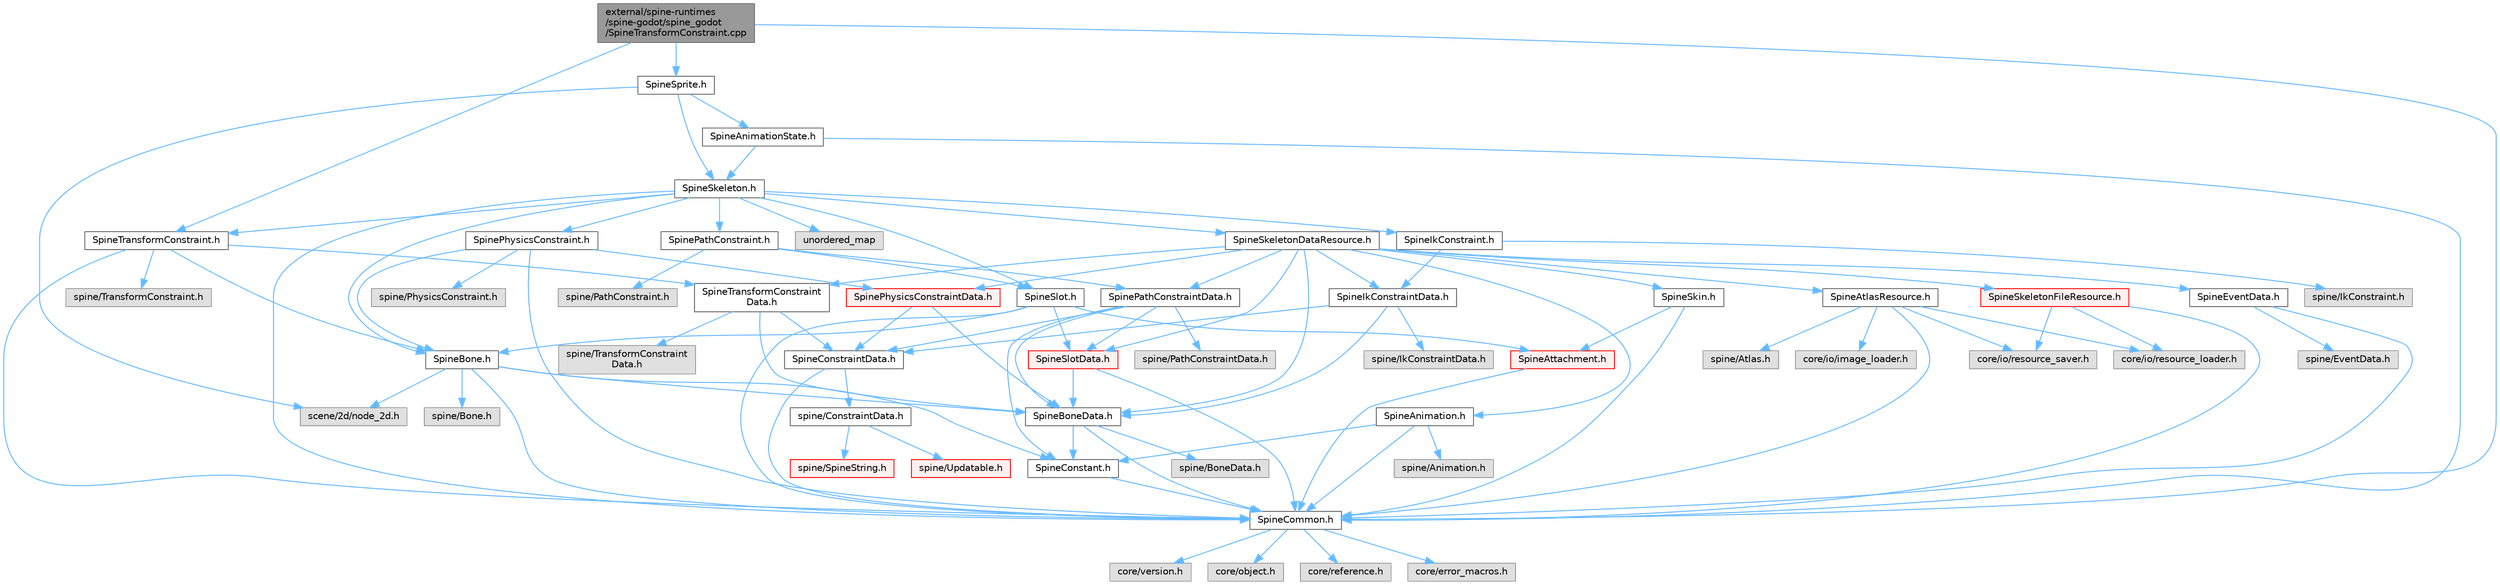 digraph "external/spine-runtimes/spine-godot/spine_godot/SpineTransformConstraint.cpp"
{
 // LATEX_PDF_SIZE
  bgcolor="transparent";
  edge [fontname=Helvetica,fontsize=10,labelfontname=Helvetica,labelfontsize=10];
  node [fontname=Helvetica,fontsize=10,shape=box,height=0.2,width=0.4];
  Node1 [id="Node000001",label="external/spine-runtimes\l/spine-godot/spine_godot\l/SpineTransformConstraint.cpp",height=0.2,width=0.4,color="gray40", fillcolor="grey60", style="filled", fontcolor="black",tooltip=" "];
  Node1 -> Node2 [id="edge1_Node000001_Node000002",color="steelblue1",style="solid",tooltip=" "];
  Node2 [id="Node000002",label="SpineTransformConstraint.h",height=0.2,width=0.4,color="grey40", fillcolor="white", style="filled",URL="$_spine_transform_constraint_8h.html",tooltip=" "];
  Node2 -> Node3 [id="edge2_Node000002_Node000003",color="steelblue1",style="solid",tooltip=" "];
  Node3 [id="Node000003",label="SpineCommon.h",height=0.2,width=0.4,color="grey40", fillcolor="white", style="filled",URL="$_spine_common_8h.html",tooltip=" "];
  Node3 -> Node4 [id="edge3_Node000003_Node000004",color="steelblue1",style="solid",tooltip=" "];
  Node4 [id="Node000004",label="core/version.h",height=0.2,width=0.4,color="grey60", fillcolor="#E0E0E0", style="filled",tooltip=" "];
  Node3 -> Node5 [id="edge4_Node000003_Node000005",color="steelblue1",style="solid",tooltip=" "];
  Node5 [id="Node000005",label="core/object.h",height=0.2,width=0.4,color="grey60", fillcolor="#E0E0E0", style="filled",tooltip=" "];
  Node3 -> Node6 [id="edge5_Node000003_Node000006",color="steelblue1",style="solid",tooltip=" "];
  Node6 [id="Node000006",label="core/reference.h",height=0.2,width=0.4,color="grey60", fillcolor="#E0E0E0", style="filled",tooltip=" "];
  Node3 -> Node7 [id="edge6_Node000003_Node000007",color="steelblue1",style="solid",tooltip=" "];
  Node7 [id="Node000007",label="core/error_macros.h",height=0.2,width=0.4,color="grey60", fillcolor="#E0E0E0", style="filled",tooltip=" "];
  Node2 -> Node8 [id="edge7_Node000002_Node000008",color="steelblue1",style="solid",tooltip=" "];
  Node8 [id="Node000008",label="SpineTransformConstraint\lData.h",height=0.2,width=0.4,color="grey40", fillcolor="white", style="filled",URL="$_spine_transform_constraint_data_8h.html",tooltip=" "];
  Node8 -> Node9 [id="edge8_Node000008_Node000009",color="steelblue1",style="solid",tooltip=" "];
  Node9 [id="Node000009",label="SpineConstraintData.h",height=0.2,width=0.4,color="grey40", fillcolor="white", style="filled",URL="$_spine_constraint_data_8h.html",tooltip=" "];
  Node9 -> Node3 [id="edge9_Node000009_Node000003",color="steelblue1",style="solid",tooltip=" "];
  Node9 -> Node10 [id="edge10_Node000009_Node000010",color="steelblue1",style="solid",tooltip=" "];
  Node10 [id="Node000010",label="spine/ConstraintData.h",height=0.2,width=0.4,color="grey40", fillcolor="white", style="filled",URL="$_constraint_data_8h.html",tooltip=" "];
  Node10 -> Node11 [id="edge11_Node000010_Node000011",color="steelblue1",style="solid",tooltip=" "];
  Node11 [id="Node000011",label="spine/Updatable.h",height=0.2,width=0.4,color="red", fillcolor="#FFF0F0", style="filled",URL="$_updatable_8h.html",tooltip=" "];
  Node10 -> Node18 [id="edge12_Node000010_Node000018",color="steelblue1",style="solid",tooltip=" "];
  Node18 [id="Node000018",label="spine/SpineString.h",height=0.2,width=0.4,color="red", fillcolor="#FFF0F0", style="filled",URL="$_spine_string_8h.html",tooltip=" "];
  Node8 -> Node168 [id="edge13_Node000008_Node000168",color="steelblue1",style="solid",tooltip=" "];
  Node168 [id="Node000168",label="SpineBoneData.h",height=0.2,width=0.4,color="grey40", fillcolor="white", style="filled",URL="$_spine_bone_data_8h.html",tooltip=" "];
  Node168 -> Node3 [id="edge14_Node000168_Node000003",color="steelblue1",style="solid",tooltip=" "];
  Node168 -> Node169 [id="edge15_Node000168_Node000169",color="steelblue1",style="solid",tooltip=" "];
  Node169 [id="Node000169",label="SpineConstant.h",height=0.2,width=0.4,color="grey40", fillcolor="white", style="filled",URL="$_spine_constant_8h.html",tooltip=" "];
  Node169 -> Node3 [id="edge16_Node000169_Node000003",color="steelblue1",style="solid",tooltip=" "];
  Node168 -> Node170 [id="edge17_Node000168_Node000170",color="steelblue1",style="solid",tooltip=" "];
  Node170 [id="Node000170",label="spine/BoneData.h",height=0.2,width=0.4,color="grey60", fillcolor="#E0E0E0", style="filled",tooltip=" "];
  Node8 -> Node171 [id="edge18_Node000008_Node000171",color="steelblue1",style="solid",tooltip=" "];
  Node171 [id="Node000171",label="spine/TransformConstraint\lData.h",height=0.2,width=0.4,color="grey60", fillcolor="#E0E0E0", style="filled",tooltip=" "];
  Node2 -> Node172 [id="edge19_Node000002_Node000172",color="steelblue1",style="solid",tooltip=" "];
  Node172 [id="Node000172",label="SpineBone.h",height=0.2,width=0.4,color="grey40", fillcolor="white", style="filled",URL="$_spine_bone_8h.html",tooltip=" "];
  Node172 -> Node3 [id="edge20_Node000172_Node000003",color="steelblue1",style="solid",tooltip=" "];
  Node172 -> Node168 [id="edge21_Node000172_Node000168",color="steelblue1",style="solid",tooltip=" "];
  Node172 -> Node169 [id="edge22_Node000172_Node000169",color="steelblue1",style="solid",tooltip=" "];
  Node172 -> Node173 [id="edge23_Node000172_Node000173",color="steelblue1",style="solid",tooltip=" "];
  Node173 [id="Node000173",label="scene/2d/node_2d.h",height=0.2,width=0.4,color="grey60", fillcolor="#E0E0E0", style="filled",tooltip=" "];
  Node172 -> Node174 [id="edge24_Node000172_Node000174",color="steelblue1",style="solid",tooltip=" "];
  Node174 [id="Node000174",label="spine/Bone.h",height=0.2,width=0.4,color="grey60", fillcolor="#E0E0E0", style="filled",tooltip=" "];
  Node2 -> Node175 [id="edge25_Node000002_Node000175",color="steelblue1",style="solid",tooltip=" "];
  Node175 [id="Node000175",label="spine/TransformConstraint.h",height=0.2,width=0.4,color="grey60", fillcolor="#E0E0E0", style="filled",tooltip=" "];
  Node1 -> Node3 [id="edge26_Node000001_Node000003",color="steelblue1",style="solid",tooltip=" "];
  Node1 -> Node176 [id="edge27_Node000001_Node000176",color="steelblue1",style="solid",tooltip=" "];
  Node176 [id="Node000176",label="SpineSprite.h",height=0.2,width=0.4,color="grey40", fillcolor="white", style="filled",URL="$_spine_sprite_8h.html",tooltip=" "];
  Node176 -> Node177 [id="edge28_Node000176_Node000177",color="steelblue1",style="solid",tooltip=" "];
  Node177 [id="Node000177",label="SpineSkeleton.h",height=0.2,width=0.4,color="grey40", fillcolor="white", style="filled",URL="$_spine_skeleton_8h.html",tooltip=" "];
  Node177 -> Node3 [id="edge29_Node000177_Node000003",color="steelblue1",style="solid",tooltip=" "];
  Node177 -> Node178 [id="edge30_Node000177_Node000178",color="steelblue1",style="solid",tooltip=" "];
  Node178 [id="Node000178",label="SpineSkeletonDataResource.h",height=0.2,width=0.4,color="grey40", fillcolor="white", style="filled",URL="$_spine_skeleton_data_resource_8h.html",tooltip=" "];
  Node178 -> Node179 [id="edge31_Node000178_Node000179",color="steelblue1",style="solid",tooltip=" "];
  Node179 [id="Node000179",label="SpineAnimation.h",height=0.2,width=0.4,color="grey40", fillcolor="white", style="filled",URL="$_spine_animation_8h.html",tooltip=" "];
  Node179 -> Node3 [id="edge32_Node000179_Node000003",color="steelblue1",style="solid",tooltip=" "];
  Node179 -> Node169 [id="edge33_Node000179_Node000169",color="steelblue1",style="solid",tooltip=" "];
  Node179 -> Node180 [id="edge34_Node000179_Node000180",color="steelblue1",style="solid",tooltip=" "];
  Node180 [id="Node000180",label="spine/Animation.h",height=0.2,width=0.4,color="grey60", fillcolor="#E0E0E0", style="filled",tooltip=" "];
  Node178 -> Node181 [id="edge35_Node000178_Node000181",color="steelblue1",style="solid",tooltip=" "];
  Node181 [id="Node000181",label="SpineAtlasResource.h",height=0.2,width=0.4,color="grey40", fillcolor="white", style="filled",URL="$_spine_atlas_resource_8h.html",tooltip=" "];
  Node181 -> Node3 [id="edge36_Node000181_Node000003",color="steelblue1",style="solid",tooltip=" "];
  Node181 -> Node182 [id="edge37_Node000181_Node000182",color="steelblue1",style="solid",tooltip=" "];
  Node182 [id="Node000182",label="core/io/resource_loader.h",height=0.2,width=0.4,color="grey60", fillcolor="#E0E0E0", style="filled",tooltip=" "];
  Node181 -> Node183 [id="edge38_Node000181_Node000183",color="steelblue1",style="solid",tooltip=" "];
  Node183 [id="Node000183",label="core/io/resource_saver.h",height=0.2,width=0.4,color="grey60", fillcolor="#E0E0E0", style="filled",tooltip=" "];
  Node181 -> Node184 [id="edge39_Node000181_Node000184",color="steelblue1",style="solid",tooltip=" "];
  Node184 [id="Node000184",label="core/io/image_loader.h",height=0.2,width=0.4,color="grey60", fillcolor="#E0E0E0", style="filled",tooltip=" "];
  Node181 -> Node185 [id="edge40_Node000181_Node000185",color="steelblue1",style="solid",tooltip=" "];
  Node185 [id="Node000185",label="spine/Atlas.h",height=0.2,width=0.4,color="grey60", fillcolor="#E0E0E0", style="filled",tooltip=" "];
  Node178 -> Node168 [id="edge41_Node000178_Node000168",color="steelblue1",style="solid",tooltip=" "];
  Node178 -> Node186 [id="edge42_Node000178_Node000186",color="steelblue1",style="solid",tooltip=" "];
  Node186 [id="Node000186",label="SpineEventData.h",height=0.2,width=0.4,color="grey40", fillcolor="white", style="filled",URL="$_spine_event_data_8h.html",tooltip=" "];
  Node186 -> Node3 [id="edge43_Node000186_Node000003",color="steelblue1",style="solid",tooltip=" "];
  Node186 -> Node187 [id="edge44_Node000186_Node000187",color="steelblue1",style="solid",tooltip=" "];
  Node187 [id="Node000187",label="spine/EventData.h",height=0.2,width=0.4,color="grey60", fillcolor="#E0E0E0", style="filled",tooltip=" "];
  Node178 -> Node188 [id="edge45_Node000178_Node000188",color="steelblue1",style="solid",tooltip=" "];
  Node188 [id="Node000188",label="SpineIkConstraintData.h",height=0.2,width=0.4,color="grey40", fillcolor="white", style="filled",URL="$_spine_ik_constraint_data_8h.html",tooltip=" "];
  Node188 -> Node9 [id="edge46_Node000188_Node000009",color="steelblue1",style="solid",tooltip=" "];
  Node188 -> Node168 [id="edge47_Node000188_Node000168",color="steelblue1",style="solid",tooltip=" "];
  Node188 -> Node189 [id="edge48_Node000188_Node000189",color="steelblue1",style="solid",tooltip=" "];
  Node189 [id="Node000189",label="spine/IkConstraintData.h",height=0.2,width=0.4,color="grey60", fillcolor="#E0E0E0", style="filled",tooltip=" "];
  Node178 -> Node190 [id="edge49_Node000178_Node000190",color="steelblue1",style="solid",tooltip=" "];
  Node190 [id="Node000190",label="SpinePathConstraintData.h",height=0.2,width=0.4,color="grey40", fillcolor="white", style="filled",URL="$_spine_path_constraint_data_8h.html",tooltip=" "];
  Node190 -> Node9 [id="edge50_Node000190_Node000009",color="steelblue1",style="solid",tooltip=" "];
  Node190 -> Node169 [id="edge51_Node000190_Node000169",color="steelblue1",style="solid",tooltip=" "];
  Node190 -> Node168 [id="edge52_Node000190_Node000168",color="steelblue1",style="solid",tooltip=" "];
  Node190 -> Node191 [id="edge53_Node000190_Node000191",color="steelblue1",style="solid",tooltip=" "];
  Node191 [id="Node000191",label="SpineSlotData.h",height=0.2,width=0.4,color="red", fillcolor="#FFF0F0", style="filled",URL="$_spine_slot_data_8h.html",tooltip=" "];
  Node191 -> Node3 [id="edge54_Node000191_Node000003",color="steelblue1",style="solid",tooltip=" "];
  Node191 -> Node168 [id="edge55_Node000191_Node000168",color="steelblue1",style="solid",tooltip=" "];
  Node190 -> Node193 [id="edge56_Node000190_Node000193",color="steelblue1",style="solid",tooltip=" "];
  Node193 [id="Node000193",label="spine/PathConstraintData.h",height=0.2,width=0.4,color="grey60", fillcolor="#E0E0E0", style="filled",tooltip=" "];
  Node178 -> Node194 [id="edge57_Node000178_Node000194",color="steelblue1",style="solid",tooltip=" "];
  Node194 [id="Node000194",label="SpinePhysicsConstraintData.h",height=0.2,width=0.4,color="red", fillcolor="#FFF0F0", style="filled",URL="$_spine_physics_constraint_data_8h.html",tooltip=" "];
  Node194 -> Node9 [id="edge58_Node000194_Node000009",color="steelblue1",style="solid",tooltip=" "];
  Node194 -> Node168 [id="edge59_Node000194_Node000168",color="steelblue1",style="solid",tooltip=" "];
  Node178 -> Node196 [id="edge60_Node000178_Node000196",color="steelblue1",style="solid",tooltip=" "];
  Node196 [id="Node000196",label="SpineSkeletonFileResource.h",height=0.2,width=0.4,color="red", fillcolor="#FFF0F0", style="filled",URL="$_spine_skeleton_file_resource_8h.html",tooltip=" "];
  Node196 -> Node3 [id="edge61_Node000196_Node000003",color="steelblue1",style="solid",tooltip=" "];
  Node196 -> Node182 [id="edge62_Node000196_Node000182",color="steelblue1",style="solid",tooltip=" "];
  Node196 -> Node183 [id="edge63_Node000196_Node000183",color="steelblue1",style="solid",tooltip=" "];
  Node178 -> Node199 [id="edge64_Node000178_Node000199",color="steelblue1",style="solid",tooltip=" "];
  Node199 [id="Node000199",label="SpineSkin.h",height=0.2,width=0.4,color="grey40", fillcolor="white", style="filled",URL="$_spine_skin_8h.html",tooltip=" "];
  Node199 -> Node3 [id="edge65_Node000199_Node000003",color="steelblue1",style="solid",tooltip=" "];
  Node199 -> Node200 [id="edge66_Node000199_Node000200",color="steelblue1",style="solid",tooltip=" "];
  Node200 [id="Node000200",label="SpineAttachment.h",height=0.2,width=0.4,color="red", fillcolor="#FFF0F0", style="filled",URL="$_spine_attachment_8h.html",tooltip=" "];
  Node200 -> Node3 [id="edge67_Node000200_Node000003",color="steelblue1",style="solid",tooltip=" "];
  Node178 -> Node191 [id="edge68_Node000178_Node000191",color="steelblue1",style="solid",tooltip=" "];
  Node178 -> Node8 [id="edge69_Node000178_Node000008",color="steelblue1",style="solid",tooltip=" "];
  Node177 -> Node172 [id="edge70_Node000177_Node000172",color="steelblue1",style="solid",tooltip=" "];
  Node177 -> Node203 [id="edge71_Node000177_Node000203",color="steelblue1",style="solid",tooltip=" "];
  Node203 [id="Node000203",label="SpineSlot.h",height=0.2,width=0.4,color="grey40", fillcolor="white", style="filled",URL="$_spine_slot_8h.html",tooltip=" "];
  Node203 -> Node3 [id="edge72_Node000203_Node000003",color="steelblue1",style="solid",tooltip=" "];
  Node203 -> Node191 [id="edge73_Node000203_Node000191",color="steelblue1",style="solid",tooltip=" "];
  Node203 -> Node200 [id="edge74_Node000203_Node000200",color="steelblue1",style="solid",tooltip=" "];
  Node203 -> Node172 [id="edge75_Node000203_Node000172",color="steelblue1",style="solid",tooltip=" "];
  Node177 -> Node204 [id="edge76_Node000177_Node000204",color="steelblue1",style="solid",tooltip=" "];
  Node204 [id="Node000204",label="SpineIkConstraint.h",height=0.2,width=0.4,color="grey40", fillcolor="white", style="filled",URL="$_spine_ik_constraint_8h.html",tooltip=" "];
  Node204 -> Node188 [id="edge77_Node000204_Node000188",color="steelblue1",style="solid",tooltip=" "];
  Node204 -> Node205 [id="edge78_Node000204_Node000205",color="steelblue1",style="solid",tooltip=" "];
  Node205 [id="Node000205",label="spine/IkConstraint.h",height=0.2,width=0.4,color="grey60", fillcolor="#E0E0E0", style="filled",tooltip=" "];
  Node177 -> Node2 [id="edge79_Node000177_Node000002",color="steelblue1",style="solid",tooltip=" "];
  Node177 -> Node206 [id="edge80_Node000177_Node000206",color="steelblue1",style="solid",tooltip=" "];
  Node206 [id="Node000206",label="SpinePathConstraint.h",height=0.2,width=0.4,color="grey40", fillcolor="white", style="filled",URL="$_spine_path_constraint_8h.html",tooltip=" "];
  Node206 -> Node190 [id="edge81_Node000206_Node000190",color="steelblue1",style="solid",tooltip=" "];
  Node206 -> Node203 [id="edge82_Node000206_Node000203",color="steelblue1",style="solid",tooltip=" "];
  Node206 -> Node207 [id="edge83_Node000206_Node000207",color="steelblue1",style="solid",tooltip=" "];
  Node207 [id="Node000207",label="spine/PathConstraint.h",height=0.2,width=0.4,color="grey60", fillcolor="#E0E0E0", style="filled",tooltip=" "];
  Node177 -> Node208 [id="edge84_Node000177_Node000208",color="steelblue1",style="solid",tooltip=" "];
  Node208 [id="Node000208",label="SpinePhysicsConstraint.h",height=0.2,width=0.4,color="grey40", fillcolor="white", style="filled",URL="$_spine_physics_constraint_8h.html",tooltip=" "];
  Node208 -> Node3 [id="edge85_Node000208_Node000003",color="steelblue1",style="solid",tooltip=" "];
  Node208 -> Node194 [id="edge86_Node000208_Node000194",color="steelblue1",style="solid",tooltip=" "];
  Node208 -> Node172 [id="edge87_Node000208_Node000172",color="steelblue1",style="solid",tooltip=" "];
  Node208 -> Node209 [id="edge88_Node000208_Node000209",color="steelblue1",style="solid",tooltip=" "];
  Node209 [id="Node000209",label="spine/PhysicsConstraint.h",height=0.2,width=0.4,color="grey60", fillcolor="#E0E0E0", style="filled",tooltip=" "];
  Node177 -> Node210 [id="edge89_Node000177_Node000210",color="steelblue1",style="solid",tooltip=" "];
  Node210 [id="Node000210",label="unordered_map",height=0.2,width=0.4,color="grey60", fillcolor="#E0E0E0", style="filled",tooltip=" "];
  Node176 -> Node211 [id="edge90_Node000176_Node000211",color="steelblue1",style="solid",tooltip=" "];
  Node211 [id="Node000211",label="SpineAnimationState.h",height=0.2,width=0.4,color="grey40", fillcolor="white", style="filled",URL="$_spine_animation_state_8h.html",tooltip=" "];
  Node211 -> Node3 [id="edge91_Node000211_Node000003",color="steelblue1",style="solid",tooltip=" "];
  Node211 -> Node177 [id="edge92_Node000211_Node000177",color="steelblue1",style="solid",tooltip=" "];
  Node176 -> Node173 [id="edge93_Node000176_Node000173",color="steelblue1",style="solid",tooltip=" "];
}
